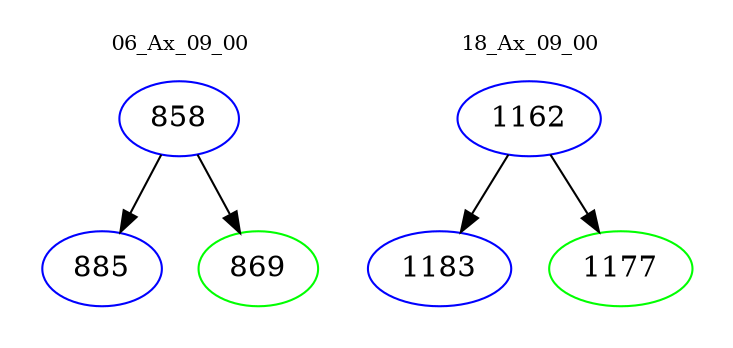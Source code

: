 digraph{
subgraph cluster_0 {
color = white
label = "06_Ax_09_00";
fontsize=10;
T0_858 [label="858", color="blue"]
T0_858 -> T0_885 [color="black"]
T0_885 [label="885", color="blue"]
T0_858 -> T0_869 [color="black"]
T0_869 [label="869", color="green"]
}
subgraph cluster_1 {
color = white
label = "18_Ax_09_00";
fontsize=10;
T1_1162 [label="1162", color="blue"]
T1_1162 -> T1_1183 [color="black"]
T1_1183 [label="1183", color="blue"]
T1_1162 -> T1_1177 [color="black"]
T1_1177 [label="1177", color="green"]
}
}
